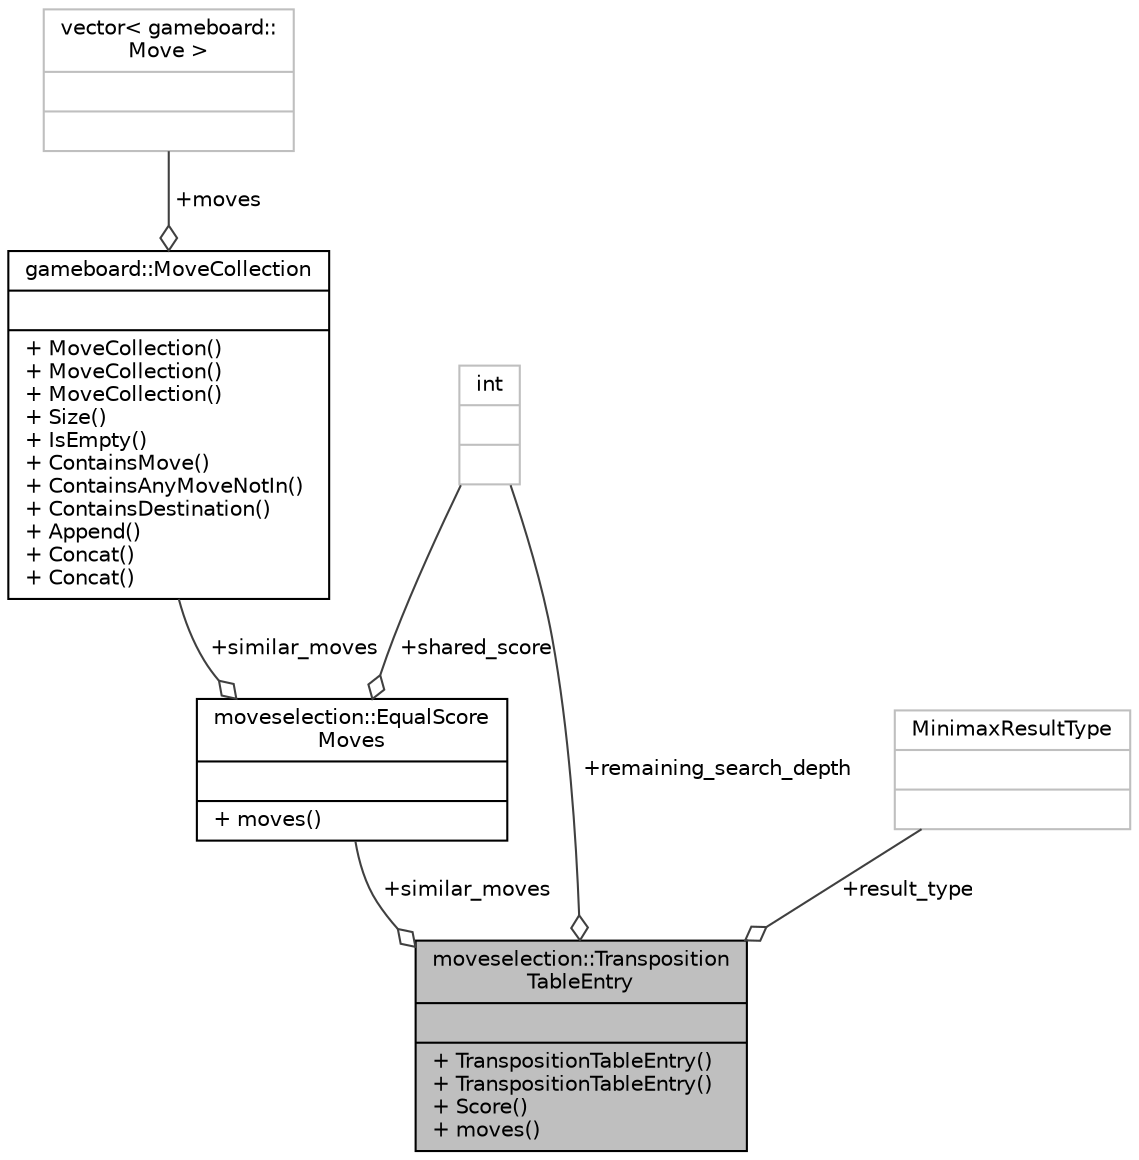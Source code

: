 digraph "moveselection::TranspositionTableEntry"
{
 // LATEX_PDF_SIZE
  edge [fontname="Helvetica",fontsize="10",labelfontname="Helvetica",labelfontsize="10"];
  node [fontname="Helvetica",fontsize="10",shape=record];
  Node1 [label="{moveselection::Transposition\lTableEntry\n||+ TranspositionTableEntry()\l+ TranspositionTableEntry()\l+ Score()\l+ moves()\l}",height=0.2,width=0.4,color="black", fillcolor="grey75", style="filled", fontcolor="black",tooltip="Data structure that holds a moveselection::EqualScoreMoves and other search-related info obtained fro..."];
  Node2 -> Node1 [color="grey25",fontsize="10",style="solid",label=" +similar_moves" ,arrowhead="odiamond",fontname="Helvetica"];
  Node2 [label="{moveselection::EqualScore\lMoves\n||+ moves()\l}",height=0.2,width=0.4,color="black", fillcolor="white", style="filled",URL="$structmoveselection_1_1EqualScoreMoves.html",tooltip="Holds a gameboard::MoveCollection in which all gameboard::Move have the same value (as perceived by a..."];
  Node3 -> Node2 [color="grey25",fontsize="10",style="solid",label=" +similar_moves" ,arrowhead="odiamond",fontname="Helvetica"];
  Node3 [label="{gameboard::MoveCollection\n||+ MoveCollection()\l+ MoveCollection()\l+ MoveCollection()\l+ Size()\l+ IsEmpty()\l+ ContainsMove()\l+ ContainsAnyMoveNotIn()\l+ ContainsDestination()\l+ Append()\l+ Concat()\l+ Concat()\l}",height=0.2,width=0.4,color="black", fillcolor="white", style="filled",URL="$structgameboard_1_1MoveCollection.html",tooltip="A container for multiple gameboard::Move objects."];
  Node4 -> Node3 [color="grey25",fontsize="10",style="solid",label=" +moves" ,arrowhead="odiamond",fontname="Helvetica"];
  Node4 [label="{vector\< gameboard::\lMove \>\n||}",height=0.2,width=0.4,color="grey75", fillcolor="white", style="filled",tooltip=" "];
  Node5 -> Node2 [color="grey25",fontsize="10",style="solid",label=" +shared_score" ,arrowhead="odiamond",fontname="Helvetica"];
  Node5 [label="{int\n||}",height=0.2,width=0.4,color="grey75", fillcolor="white", style="filled",tooltip=" "];
  Node5 -> Node1 [color="grey25",fontsize="10",style="solid",label=" +remaining_search_depth" ,arrowhead="odiamond",fontname="Helvetica"];
  Node6 -> Node1 [color="grey25",fontsize="10",style="solid",label=" +result_type" ,arrowhead="odiamond",fontname="Helvetica"];
  Node6 [label="{MinimaxResultType\n||}",height=0.2,width=0.4,color="grey75", fillcolor="white", style="filled",tooltip=" "];
}
